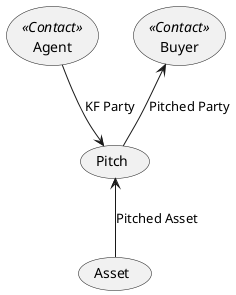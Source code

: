 @startuml Pitch

(Agent) << Contact >>
(Buyer) << Contact >>

(Buyer) <-- (Pitch) : Pitched Party
(Agent) --> (Pitch) : KF Party
(Pitch) <-- (Asset) : Pitched Asset
 
@enduml